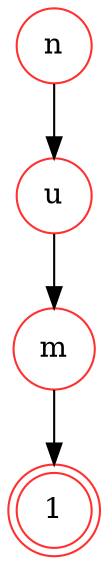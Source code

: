 digraph {   
    node [shape = doublecircle, color = firebrick1] 1 ;
    node [shape = circle];
    node [color= firebrick1];
    n -> u -> m -> 1;	
}